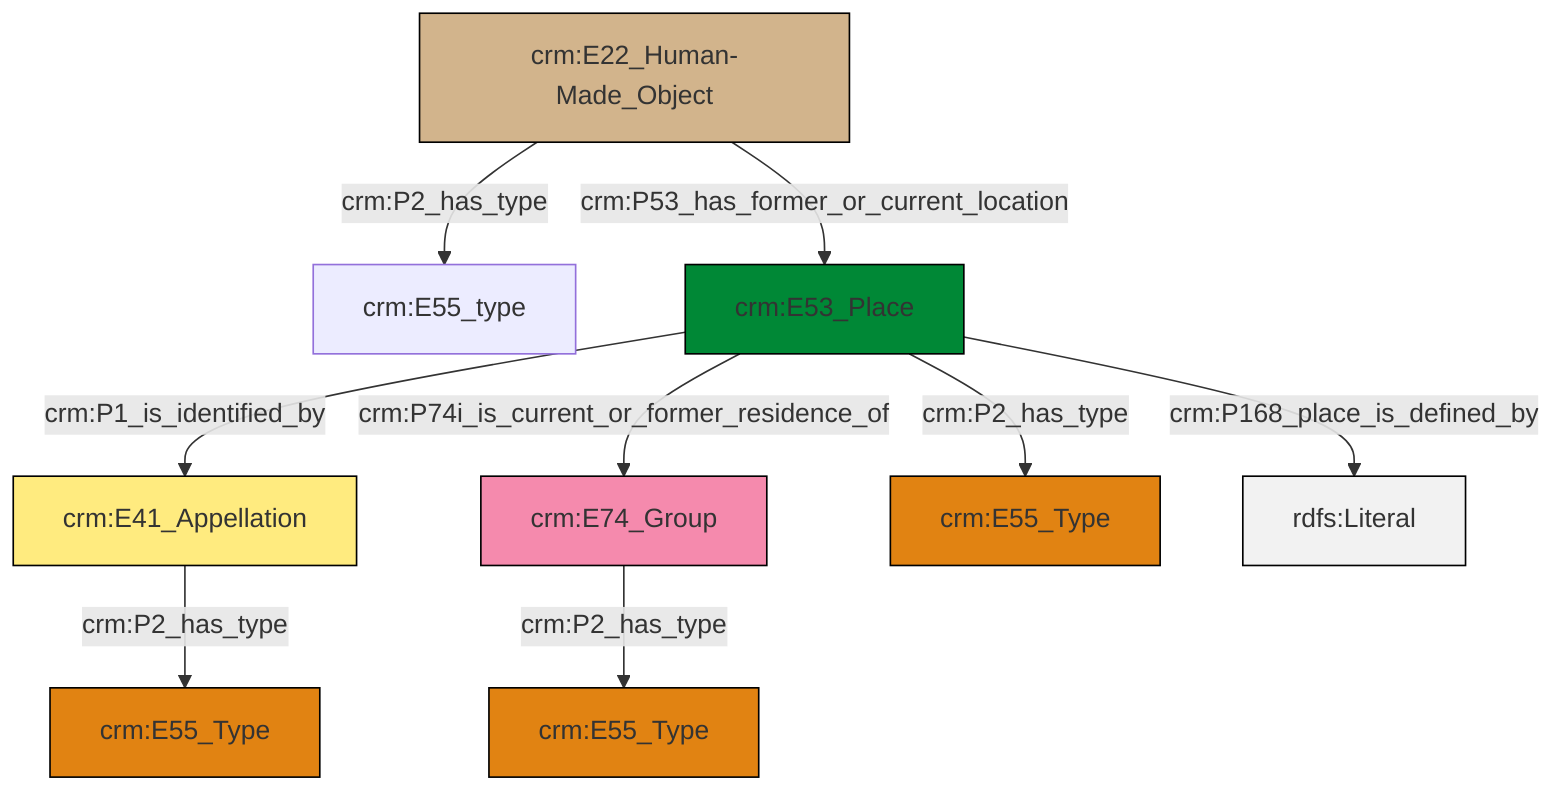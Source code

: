 graph TD
classDef Literal fill:#f2f2f2,stroke:#000000;
classDef CRM_Entity fill:#FFFFFF,stroke:#000000;
classDef Temporal_Entity fill:#00C9E6, stroke:#000000;
classDef Type fill:#E18312, stroke:#000000;
classDef Time-Span fill:#2C9C91, stroke:#000000;
classDef Appellation fill:#FFEB7F, stroke:#000000;
classDef Place fill:#008836, stroke:#000000;
classDef Persistent_Item fill:#B266B2, stroke:#000000;
classDef Conceptual_Object fill:#FFD700, stroke:#000000;
classDef Physical_Thing fill:#D2B48C, stroke:#000000;
classDef Actor fill:#f58aad, stroke:#000000;
classDef PC_Classes fill:#4ce600, stroke:#000000;
classDef Multi fill:#cccccc,stroke:#000000;

4["crm:E22_Human-Made_Object"]:::Physical_Thing -->|crm:P2_has_type| 5["crm:E55_type"]:::Default
8["crm:E53_Place"]:::Place -->|crm:P1_is_identified_by| 0["crm:E41_Appellation"]:::Appellation
8["crm:E53_Place"]:::Place -->|crm:P74i_is_current_or_former_residence_of| 10["crm:E74_Group"]:::Actor
8["crm:E53_Place"]:::Place -->|crm:P2_has_type| 12["crm:E55_Type"]:::Type
8["crm:E53_Place"]:::Place -->|crm:P168_place_is_defined_by| 15[rdfs:Literal]:::Literal
0["crm:E41_Appellation"]:::Appellation -->|crm:P2_has_type| 6["crm:E55_Type"]:::Type
10["crm:E74_Group"]:::Actor -->|crm:P2_has_type| 2["crm:E55_Type"]:::Type
4["crm:E22_Human-Made_Object"]:::Physical_Thing -->|crm:P53_has_former_or_current_location| 8["crm:E53_Place"]:::Place